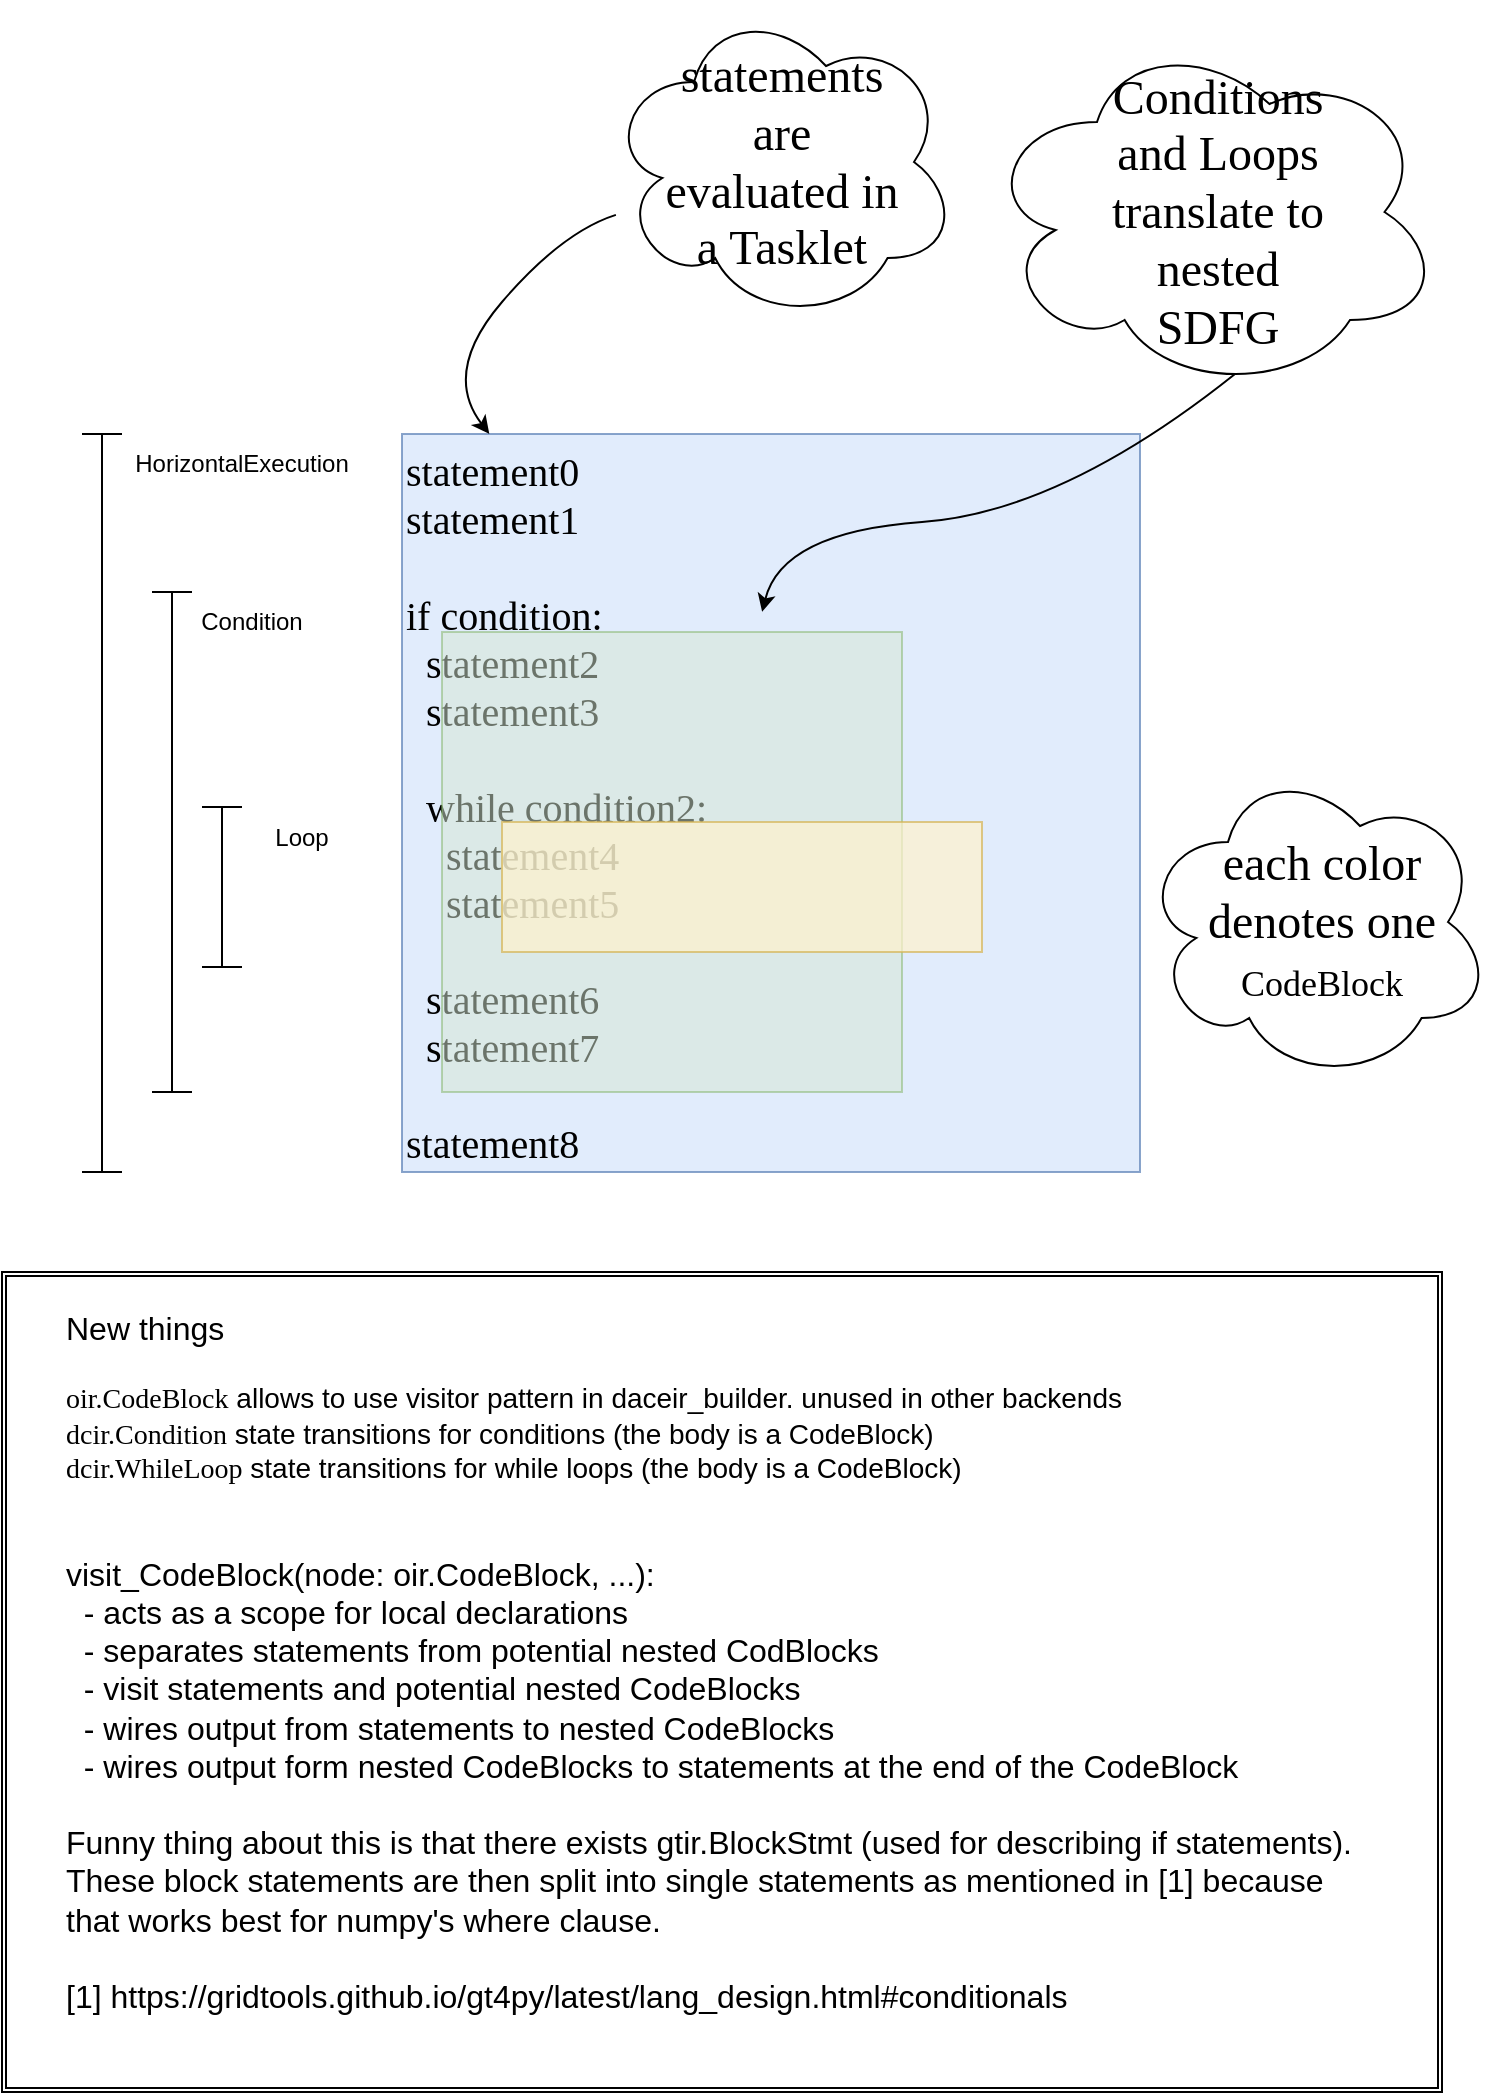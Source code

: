 <mxfile version="24.3.0" type="device">
  <diagram name="Seite-1" id="uBIzncXjYzNze9gtcR0E">
    <mxGraphModel dx="1033" dy="1082" grid="1" gridSize="10" guides="1" tooltips="1" connect="1" arrows="1" fold="1" page="1" pageScale="1" pageWidth="827" pageHeight="1169" math="0" shadow="0">
      <root>
        <mxCell id="0" />
        <mxCell id="1" parent="0" />
        <mxCell id="k6TCTClMSMkHMvDiaAWe-39" value="" style="shape=ext;double=1;rounded=0;whiteSpace=wrap;html=1;" vertex="1" parent="1">
          <mxGeometry x="50" y="750" width="720" height="410" as="geometry" />
        </mxCell>
        <mxCell id="k6TCTClMSMkHMvDiaAWe-35" value="" style="ellipse;shape=cloud;whiteSpace=wrap;html=1;" vertex="1" parent="1">
          <mxGeometry x="619" y="495" width="176" height="160" as="geometry" />
        </mxCell>
        <mxCell id="k6TCTClMSMkHMvDiaAWe-29" value="" style="ellipse;shape=cloud;whiteSpace=wrap;html=1;" vertex="1" parent="1">
          <mxGeometry x="352" y="115" width="176" height="160" as="geometry" />
        </mxCell>
        <mxCell id="k6TCTClMSMkHMvDiaAWe-1" value="&lt;div style=&quot;font-size: 20px;&quot;&gt;&lt;font style=&quot;font-size: 20px;&quot;&gt;statement0&lt;/font&gt;&lt;/div&gt;&lt;div style=&quot;font-size: 20px;&quot;&gt;&lt;font style=&quot;font-size: 20px;&quot;&gt;statement1&lt;/font&gt;&lt;/div&gt;&lt;div style=&quot;font-size: 20px;&quot;&gt;&lt;font style=&quot;font-size: 20px;&quot;&gt;&lt;br&gt;&lt;/font&gt;&lt;/div&gt;&lt;div style=&quot;font-size: 20px;&quot;&gt;&lt;font style=&quot;font-size: 20px;&quot;&gt;if condition:&lt;br&gt;&lt;/font&gt;&lt;/div&gt;&lt;div style=&quot;font-size: 20px;&quot;&gt;&lt;font style=&quot;font-size: 20px;&quot;&gt;&amp;nbsp; statement2&lt;/font&gt;&lt;/div&gt;&lt;div style=&quot;font-size: 20px;&quot;&gt;&lt;font style=&quot;font-size: 20px;&quot;&gt;&amp;nbsp; statement3&lt;/font&gt;&lt;/div&gt;&lt;div style=&quot;font-size: 20px;&quot;&gt;&lt;font style=&quot;font-size: 20px;&quot;&gt;&lt;br&gt;&lt;/font&gt;&lt;/div&gt;&lt;div style=&quot;font-size: 20px;&quot;&gt;&lt;font style=&quot;font-size: 20px;&quot;&gt;&amp;nbsp; while condition2:&lt;/font&gt;&lt;/div&gt;&lt;div style=&quot;font-size: 20px;&quot;&gt;&lt;font style=&quot;font-size: 20px;&quot;&gt;&amp;nbsp;&amp;nbsp;&amp;nbsp; statement4&lt;/font&gt;&lt;/div&gt;&lt;div style=&quot;font-size: 20px;&quot;&gt;&lt;font style=&quot;font-size: 20px;&quot;&gt;&amp;nbsp;&amp;nbsp;&amp;nbsp; statement5&lt;/font&gt;&lt;/div&gt;&lt;div style=&quot;font-size: 20px;&quot;&gt;&lt;font style=&quot;font-size: 20px;&quot;&gt;&lt;br&gt;&lt;/font&gt;&lt;/div&gt;&lt;div style=&quot;font-size: 20px;&quot;&gt;&lt;font style=&quot;font-size: 20px;&quot;&gt;&amp;nbsp; statement6&lt;/font&gt;&lt;/div&gt;&lt;div style=&quot;font-size: 20px;&quot;&gt;&lt;font style=&quot;font-size: 20px;&quot;&gt;&amp;nbsp; statement7&lt;/font&gt;&lt;/div&gt;&lt;div style=&quot;font-size: 20px;&quot;&gt;&lt;font style=&quot;font-size: 20px;&quot;&gt;&lt;br&gt;&lt;/font&gt;&lt;/div&gt;&lt;div style=&quot;font-size: 20px;&quot;&gt;&lt;font style=&quot;font-size: 20px;&quot;&gt;&lt;font style=&quot;font-size: 20px;&quot;&gt;statement8&lt;/font&gt;&lt;font style=&quot;font-size: 20px;&quot;&gt;&lt;br&gt;&lt;/font&gt;&lt;/font&gt;&lt;/div&gt;" style="whiteSpace=wrap;html=1;aspect=fixed;fontFamily=Courier Prime;fontSource=https%3A%2F%2Ffonts.googleapis.com%2Fcss%3Ffamily%3DCourier%2BPrime;align=left;verticalAlign=top;fillColor=#dae8fc;strokeColor=#6c8ebf;opacity=80;" vertex="1" parent="1">
          <mxGeometry x="250" y="331" width="369" height="369" as="geometry" />
        </mxCell>
        <mxCell id="k6TCTClMSMkHMvDiaAWe-5" value="" style="whiteSpace=wrap;html=1;aspect=fixed;fillColor=#d5e8d4;strokeColor=#82b366;opacity=50;" vertex="1" parent="1">
          <mxGeometry x="270" y="430" width="230" height="230" as="geometry" />
        </mxCell>
        <mxCell id="k6TCTClMSMkHMvDiaAWe-7" value="" style="rounded=0;whiteSpace=wrap;html=1;fillColor=#fff2cc;strokeColor=#d6b656;opacity=70;" vertex="1" parent="1">
          <mxGeometry x="300" y="525" width="240" height="65" as="geometry" />
        </mxCell>
        <mxCell id="k6TCTClMSMkHMvDiaAWe-13" value="" style="shape=crossbar;whiteSpace=wrap;html=1;rounded=1;direction=south;" vertex="1" parent="1">
          <mxGeometry x="90" y="331" width="20" height="369" as="geometry" />
        </mxCell>
        <mxCell id="k6TCTClMSMkHMvDiaAWe-16" value="" style="shape=crossbar;whiteSpace=wrap;html=1;rounded=1;direction=south;" vertex="1" parent="1">
          <mxGeometry x="125" y="410" width="20" height="250" as="geometry" />
        </mxCell>
        <mxCell id="k6TCTClMSMkHMvDiaAWe-17" value="" style="shape=crossbar;whiteSpace=wrap;html=1;rounded=1;direction=south;" vertex="1" parent="1">
          <mxGeometry x="150" y="517.5" width="20" height="80" as="geometry" />
        </mxCell>
        <mxCell id="k6TCTClMSMkHMvDiaAWe-19" value="HorizontalExecution" style="text;html=1;align=center;verticalAlign=middle;whiteSpace=wrap;rounded=0;" vertex="1" parent="1">
          <mxGeometry x="140" y="331" width="60" height="30" as="geometry" />
        </mxCell>
        <mxCell id="k6TCTClMSMkHMvDiaAWe-20" value="&lt;div&gt;Condition&lt;/div&gt;" style="text;html=1;align=center;verticalAlign=middle;whiteSpace=wrap;rounded=0;" vertex="1" parent="1">
          <mxGeometry x="145" y="410" width="60" height="30" as="geometry" />
        </mxCell>
        <mxCell id="k6TCTClMSMkHMvDiaAWe-23" value="&lt;div&gt;Loop&lt;/div&gt;" style="text;html=1;align=center;verticalAlign=middle;whiteSpace=wrap;rounded=0;" vertex="1" parent="1">
          <mxGeometry x="170" y="517.5" width="60" height="30" as="geometry" />
        </mxCell>
        <mxCell id="k6TCTClMSMkHMvDiaAWe-24" value="&lt;font style=&quot;font-size: 24px;&quot; data-font-src=&quot;https://fonts.googleapis.com/css?family=Caveat&quot; face=&quot;Caveat&quot;&gt;statements are evaluated in a Tasklet&lt;/font&gt;" style="text;html=1;align=center;verticalAlign=middle;whiteSpace=wrap;rounded=0;" vertex="1" parent="1">
          <mxGeometry x="380" y="130" width="120" height="130" as="geometry" />
        </mxCell>
        <mxCell id="k6TCTClMSMkHMvDiaAWe-28" value="" style="curved=1;endArrow=classic;html=1;rounded=0;" edge="1" parent="1" source="k6TCTClMSMkHMvDiaAWe-29" target="k6TCTClMSMkHMvDiaAWe-1">
          <mxGeometry width="50" height="50" relative="1" as="geometry">
            <mxPoint x="310" y="190" as="sourcePoint" />
            <mxPoint x="330" y="180" as="targetPoint" />
            <Array as="points">
              <mxPoint x="330" y="230" />
              <mxPoint x="270" y="300" />
            </Array>
          </mxGeometry>
        </mxCell>
        <mxCell id="k6TCTClMSMkHMvDiaAWe-31" value="" style="ellipse;shape=cloud;whiteSpace=wrap;html=1;" vertex="1" parent="1">
          <mxGeometry x="540" y="130" width="230" height="180" as="geometry" />
        </mxCell>
        <mxCell id="k6TCTClMSMkHMvDiaAWe-32" value="&lt;font style=&quot;font-size: 24px;&quot; face=&quot;Caveat&quot;&gt;Conditions and Loops translate to nested SDFG&lt;/font&gt;&lt;font size=&quot;3&quot;&gt;&lt;br&gt;&lt;/font&gt;" style="text;html=1;align=center;verticalAlign=middle;whiteSpace=wrap;rounded=0;" vertex="1" parent="1">
          <mxGeometry x="598" y="155" width="120" height="130" as="geometry" />
        </mxCell>
        <mxCell id="k6TCTClMSMkHMvDiaAWe-33" value="" style="curved=1;endArrow=classic;html=1;rounded=0;exitX=0.55;exitY=0.95;exitDx=0;exitDy=0;exitPerimeter=0;entryX=0.488;entryY=0.241;entryDx=0;entryDy=0;entryPerimeter=0;" edge="1" parent="1" source="k6TCTClMSMkHMvDiaAWe-31" target="k6TCTClMSMkHMvDiaAWe-1">
          <mxGeometry width="50" height="50" relative="1" as="geometry">
            <mxPoint x="680" y="430" as="sourcePoint" />
            <mxPoint x="730" y="380" as="targetPoint" />
            <Array as="points">
              <mxPoint x="580" y="370" />
              <mxPoint x="440" y="380" />
            </Array>
          </mxGeometry>
        </mxCell>
        <mxCell id="k6TCTClMSMkHMvDiaAWe-34" value="&lt;font style=&quot;font-size: 24px;&quot; data-font-src=&quot;https://fonts.googleapis.com/css?family=Caveat&quot; face=&quot;Caveat&quot;&gt;each color denotes one &lt;/font&gt;&lt;font style=&quot;font-size: 18px;&quot; face=&quot;Courier Prime&quot; data-font-src=&quot;https://fonts.googleapis.com/css?family=Courier+Prime&quot;&gt;CodeBlock&lt;/font&gt;&lt;font style=&quot;font-size: 24px;&quot; data-font-src=&quot;https://fonts.googleapis.com/css?family=Caveat&quot; face=&quot;Caveat&quot;&gt;&lt;br&gt;&lt;/font&gt;" style="text;html=1;align=center;verticalAlign=middle;whiteSpace=wrap;rounded=0;" vertex="1" parent="1">
          <mxGeometry x="650" y="510" width="120" height="130" as="geometry" />
        </mxCell>
        <mxCell id="k6TCTClMSMkHMvDiaAWe-36" value="&lt;div align=&quot;left&quot;&gt;&lt;font style=&quot;font-size: 16px;&quot;&gt;New things&lt;/font&gt;&lt;/div&gt;&lt;div align=&quot;left&quot;&gt;&lt;font style=&quot;font-size: 14px;&quot;&gt;&lt;br&gt;&lt;/font&gt;&lt;/div&gt;&lt;div align=&quot;left&quot;&gt;&lt;font style=&quot;font-size: 14px;&quot;&gt;&lt;font data-font-src=&quot;https://fonts.googleapis.com/css?family=Courier+Prime&quot; face=&quot;Courier Prime&quot;&gt;oir.CodeBlock&lt;/font&gt; allows to use visitor pattern in daceir_builder. unused in other backends&lt;/font&gt;&lt;/div&gt;&lt;div align=&quot;left&quot;&gt;&lt;font style=&quot;font-size: 14px;&quot;&gt;&lt;font data-font-src=&quot;https://fonts.googleapis.com/css?family=Courier+Prime&quot; face=&quot;Courier Prime&quot;&gt;dcir.Condition&lt;/font&gt; state transitions for conditions (the body is a CodeBlock)&lt;br&gt;&lt;/font&gt;&lt;/div&gt;&lt;div align=&quot;left&quot;&gt;&lt;font style=&quot;font-size: 14px;&quot;&gt;&lt;font data-font-src=&quot;https://fonts.googleapis.com/css?family=Courier+Prime&quot; face=&quot;Courier Prime&quot;&gt;dcir.WhileLoop&lt;/font&gt; state transitions for while loops (the body is a CodeBlock)&lt;br&gt;&lt;/font&gt;&lt;/div&gt;&lt;div align=&quot;left&quot;&gt;&lt;font style=&quot;font-size: 14px;&quot;&gt;&lt;br&gt;&lt;/font&gt;&lt;/div&gt;&lt;div&gt;&lt;font style=&quot;font-size: 14px;&quot;&gt;&lt;br&gt;&lt;/font&gt;&lt;/div&gt;&lt;div&gt;&lt;font size=&quot;3&quot;&gt;visit_CodeBlock(node: oir.CodeBlock, ...):&lt;/font&gt;&lt;/div&gt;&lt;div&gt;&lt;font size=&quot;3&quot;&gt;&amp;nbsp; - acts as a scope for local declarations&lt;/font&gt;&lt;/div&gt;&lt;div&gt;&lt;font size=&quot;3&quot;&gt;&amp;nbsp; - separates statements from potential nested CodBlocks&lt;/font&gt;&lt;/div&gt;&lt;div&gt;&lt;font size=&quot;3&quot;&gt;&amp;nbsp; - visit statements and potential nested CodeBlocks&lt;/font&gt;&lt;/div&gt;&lt;div&gt;&lt;font size=&quot;3&quot;&gt;&amp;nbsp; - wires output from statements to nested CodeBlocks&lt;/font&gt;&lt;/div&gt;&lt;div&gt;&lt;font size=&quot;3&quot;&gt;&amp;nbsp; - wires output form nested CodeBlocks to statements at the end of the CodeBlock&lt;/font&gt;&lt;/div&gt;&lt;div&gt;&lt;font size=&quot;3&quot;&gt;&lt;br&gt;&lt;/font&gt;&lt;/div&gt;&lt;div&gt;&lt;font size=&quot;3&quot;&gt;Funny thing about this is that there exists gtir.BlockStmt (used for describing if statements).&lt;br&gt;&lt;/font&gt;&lt;/div&gt;&lt;div&gt;&lt;font size=&quot;3&quot;&gt;These block statements are then split into single statements as mentioned in [1] because&lt;br&gt;that works best for numpy&#39;s where clause.&lt;br&gt;&lt;br&gt;[1] https://gridtools.github.io/gt4py/latest/lang_design.html#conditionals&lt;br&gt;&lt;/font&gt;&lt;/div&gt;" style="text;html=1;align=left;verticalAlign=middle;whiteSpace=wrap;rounded=0;" vertex="1" parent="1">
          <mxGeometry x="80" y="760" width="680" height="370" as="geometry" />
        </mxCell>
      </root>
    </mxGraphModel>
  </diagram>
</mxfile>
